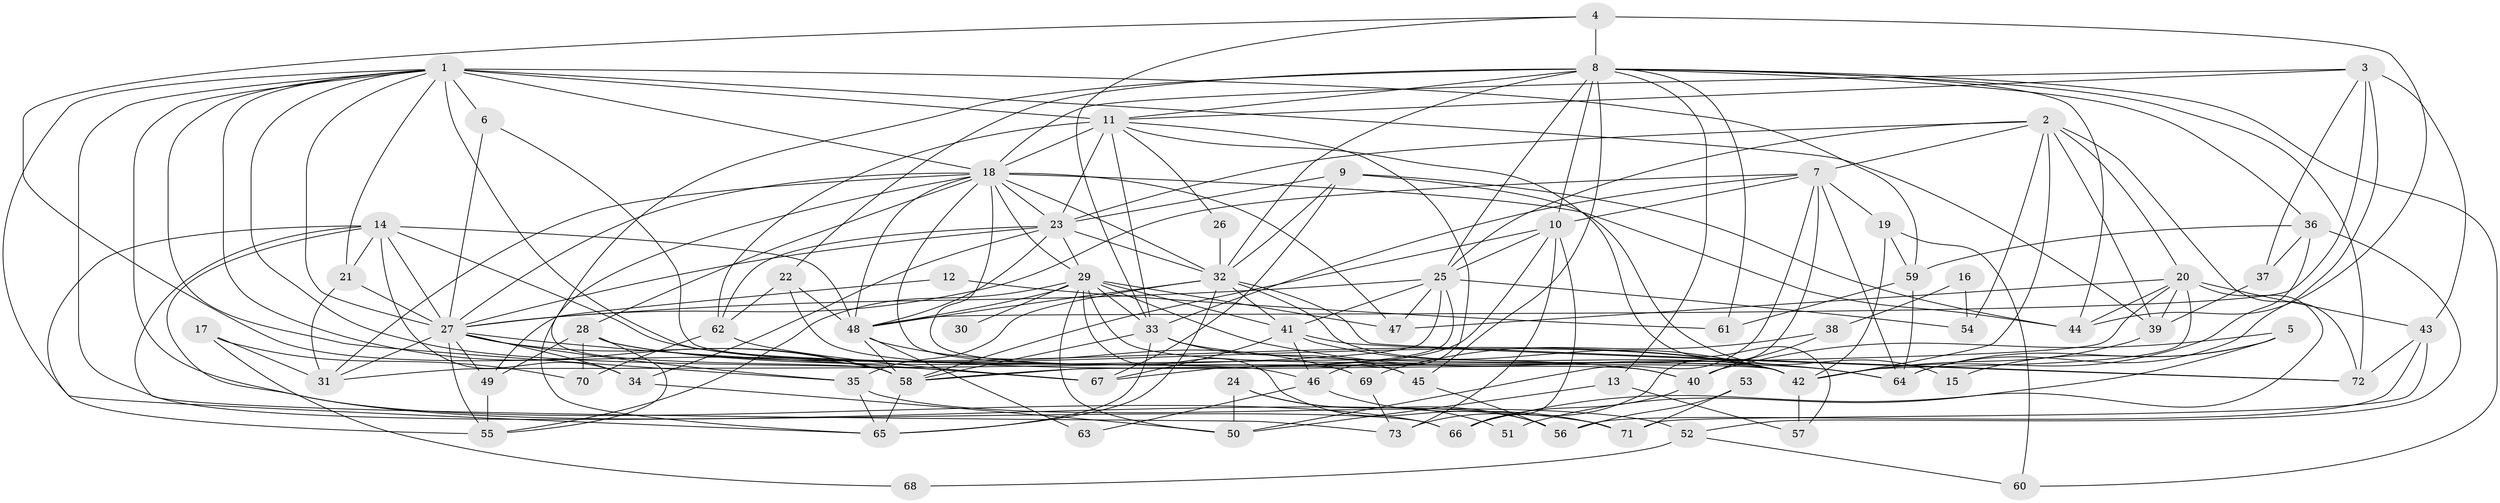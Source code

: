 // original degree distribution, {6: 0.07586206896551724, 3: 0.27586206896551724, 4: 0.18620689655172415, 2: 0.13793103448275862, 5: 0.2896551724137931, 7: 0.027586206896551724, 8: 0.006896551724137931}
// Generated by graph-tools (version 1.1) at 2025/51/03/04/25 22:51:18]
// undirected, 73 vertices, 204 edges
graph export_dot {
  node [color=gray90,style=filled];
  1;
  2;
  3;
  4;
  5;
  6;
  7;
  8;
  9;
  10;
  11;
  12;
  13;
  14;
  15;
  16;
  17;
  18;
  19;
  20;
  21;
  22;
  23;
  24;
  25;
  26;
  27;
  28;
  29;
  30;
  31;
  32;
  33;
  34;
  35;
  36;
  37;
  38;
  39;
  40;
  41;
  42;
  43;
  44;
  45;
  46;
  47;
  48;
  49;
  50;
  51;
  52;
  53;
  54;
  55;
  56;
  57;
  58;
  59;
  60;
  61;
  62;
  63;
  64;
  65;
  66;
  67;
  68;
  69;
  70;
  71;
  72;
  73;
  1 -- 6 [weight=3.0];
  1 -- 11 [weight=2.0];
  1 -- 18 [weight=1.0];
  1 -- 21 [weight=1.0];
  1 -- 27 [weight=1.0];
  1 -- 35 [weight=1.0];
  1 -- 39 [weight=1.0];
  1 -- 46 [weight=1.0];
  1 -- 58 [weight=1.0];
  1 -- 59 [weight=1.0];
  1 -- 65 [weight=1.0];
  1 -- 66 [weight=1.0];
  1 -- 67 [weight=1.0];
  1 -- 71 [weight=1.0];
  2 -- 7 [weight=1.0];
  2 -- 20 [weight=1.0];
  2 -- 23 [weight=1.0];
  2 -- 25 [weight=1.0];
  2 -- 39 [weight=1.0];
  2 -- 42 [weight=1.0];
  2 -- 54 [weight=1.0];
  2 -- 72 [weight=1.0];
  3 -- 11 [weight=1.0];
  3 -- 18 [weight=1.0];
  3 -- 37 [weight=1.0];
  3 -- 43 [weight=1.0];
  3 -- 48 [weight=1.0];
  3 -- 64 [weight=1.0];
  4 -- 8 [weight=2.0];
  4 -- 33 [weight=1.0];
  4 -- 44 [weight=1.0];
  4 -- 58 [weight=1.0];
  5 -- 15 [weight=1.0];
  5 -- 40 [weight=1.0];
  5 -- 51 [weight=1.0];
  5 -- 64 [weight=1.0];
  6 -- 27 [weight=1.0];
  6 -- 42 [weight=1.0];
  7 -- 10 [weight=1.0];
  7 -- 19 [weight=2.0];
  7 -- 27 [weight=1.0];
  7 -- 33 [weight=1.0];
  7 -- 50 [weight=1.0];
  7 -- 64 [weight=1.0];
  7 -- 73 [weight=1.0];
  8 -- 10 [weight=1.0];
  8 -- 11 [weight=1.0];
  8 -- 13 [weight=1.0];
  8 -- 22 [weight=1.0];
  8 -- 25 [weight=1.0];
  8 -- 32 [weight=1.0];
  8 -- 36 [weight=1.0];
  8 -- 44 [weight=1.0];
  8 -- 45 [weight=1.0];
  8 -- 58 [weight=2.0];
  8 -- 60 [weight=1.0];
  8 -- 61 [weight=1.0];
  8 -- 72 [weight=1.0];
  9 -- 15 [weight=1.0];
  9 -- 23 [weight=1.0];
  9 -- 32 [weight=1.0];
  9 -- 44 [weight=1.0];
  9 -- 67 [weight=1.0];
  10 -- 25 [weight=1.0];
  10 -- 58 [weight=1.0];
  10 -- 66 [weight=1.0];
  10 -- 67 [weight=1.0];
  10 -- 73 [weight=1.0];
  11 -- 18 [weight=1.0];
  11 -- 23 [weight=3.0];
  11 -- 26 [weight=1.0];
  11 -- 33 [weight=1.0];
  11 -- 46 [weight=1.0];
  11 -- 57 [weight=1.0];
  11 -- 62 [weight=1.0];
  12 -- 49 [weight=1.0];
  12 -- 61 [weight=1.0];
  13 -- 50 [weight=1.0];
  13 -- 57 [weight=1.0];
  14 -- 21 [weight=1.0];
  14 -- 27 [weight=2.0];
  14 -- 34 [weight=1.0];
  14 -- 42 [weight=1.0];
  14 -- 48 [weight=1.0];
  14 -- 55 [weight=1.0];
  14 -- 66 [weight=1.0];
  14 -- 73 [weight=1.0];
  16 -- 38 [weight=1.0];
  16 -- 54 [weight=1.0];
  17 -- 31 [weight=1.0];
  17 -- 68 [weight=1.0];
  17 -- 70 [weight=1.0];
  18 -- 23 [weight=1.0];
  18 -- 27 [weight=1.0];
  18 -- 28 [weight=1.0];
  18 -- 29 [weight=2.0];
  18 -- 31 [weight=1.0];
  18 -- 32 [weight=1.0];
  18 -- 44 [weight=1.0];
  18 -- 45 [weight=2.0];
  18 -- 47 [weight=1.0];
  18 -- 48 [weight=1.0];
  18 -- 65 [weight=1.0];
  18 -- 69 [weight=1.0];
  19 -- 42 [weight=1.0];
  19 -- 59 [weight=1.0];
  19 -- 60 [weight=1.0];
  20 -- 39 [weight=1.0];
  20 -- 42 [weight=1.0];
  20 -- 43 [weight=1.0];
  20 -- 44 [weight=1.0];
  20 -- 47 [weight=1.0];
  20 -- 58 [weight=1.0];
  20 -- 66 [weight=1.0];
  21 -- 27 [weight=1.0];
  21 -- 31 [weight=1.0];
  22 -- 40 [weight=1.0];
  22 -- 48 [weight=1.0];
  22 -- 62 [weight=1.0];
  23 -- 27 [weight=2.0];
  23 -- 29 [weight=1.0];
  23 -- 32 [weight=1.0];
  23 -- 34 [weight=1.0];
  23 -- 48 [weight=1.0];
  23 -- 62 [weight=1.0];
  24 -- 50 [weight=1.0];
  24 -- 51 [weight=1.0];
  24 -- 56 [weight=1.0];
  25 -- 27 [weight=1.0];
  25 -- 31 [weight=1.0];
  25 -- 41 [weight=1.0];
  25 -- 47 [weight=1.0];
  25 -- 54 [weight=1.0];
  25 -- 58 [weight=2.0];
  26 -- 32 [weight=3.0];
  27 -- 31 [weight=1.0];
  27 -- 34 [weight=1.0];
  27 -- 35 [weight=1.0];
  27 -- 49 [weight=1.0];
  27 -- 55 [weight=1.0];
  27 -- 58 [weight=1.0];
  27 -- 67 [weight=1.0];
  28 -- 40 [weight=1.0];
  28 -- 42 [weight=1.0];
  28 -- 49 [weight=1.0];
  28 -- 55 [weight=1.0];
  28 -- 70 [weight=1.0];
  29 -- 30 [weight=2.0];
  29 -- 33 [weight=1.0];
  29 -- 41 [weight=1.0];
  29 -- 42 [weight=1.0];
  29 -- 47 [weight=1.0];
  29 -- 48 [weight=1.0];
  29 -- 50 [weight=1.0];
  29 -- 55 [weight=1.0];
  29 -- 56 [weight=1.0];
  29 -- 64 [weight=1.0];
  32 -- 35 [weight=1.0];
  32 -- 41 [weight=1.0];
  32 -- 42 [weight=1.0];
  32 -- 48 [weight=1.0];
  32 -- 65 [weight=1.0];
  32 -- 72 [weight=1.0];
  33 -- 45 [weight=1.0];
  33 -- 58 [weight=1.0];
  33 -- 64 [weight=1.0];
  33 -- 65 [weight=1.0];
  34 -- 50 [weight=1.0];
  35 -- 52 [weight=1.0];
  35 -- 65 [weight=1.0];
  36 -- 37 [weight=1.0];
  36 -- 42 [weight=1.0];
  36 -- 52 [weight=1.0];
  36 -- 59 [weight=1.0];
  37 -- 39 [weight=1.0];
  38 -- 40 [weight=1.0];
  38 -- 69 [weight=1.0];
  39 -- 42 [weight=1.0];
  40 -- 66 [weight=1.0];
  41 -- 42 [weight=1.0];
  41 -- 46 [weight=1.0];
  41 -- 67 [weight=1.0];
  41 -- 72 [weight=1.0];
  42 -- 57 [weight=1.0];
  43 -- 56 [weight=1.0];
  43 -- 71 [weight=1.0];
  43 -- 72 [weight=1.0];
  45 -- 56 [weight=1.0];
  46 -- 63 [weight=1.0];
  46 -- 71 [weight=1.0];
  48 -- 58 [weight=1.0];
  48 -- 63 [weight=1.0];
  48 -- 69 [weight=1.0];
  49 -- 55 [weight=1.0];
  52 -- 60 [weight=1.0];
  52 -- 68 [weight=1.0];
  53 -- 56 [weight=1.0];
  53 -- 71 [weight=1.0];
  58 -- 65 [weight=1.0];
  59 -- 61 [weight=1.0];
  59 -- 64 [weight=1.0];
  62 -- 67 [weight=1.0];
  62 -- 70 [weight=1.0];
  69 -- 73 [weight=1.0];
}
